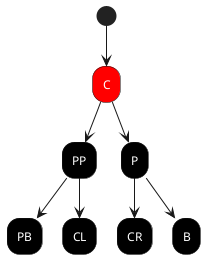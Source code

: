 @startuml

skinparam activity{
FontName Impact
FontColor white
backgroundcolor black
}

(*) --> C#RED

C --> PP
C --> P

PP --> PB#Black
PP --> CL
P --> CR
P --> B#BLACK

@enduml
